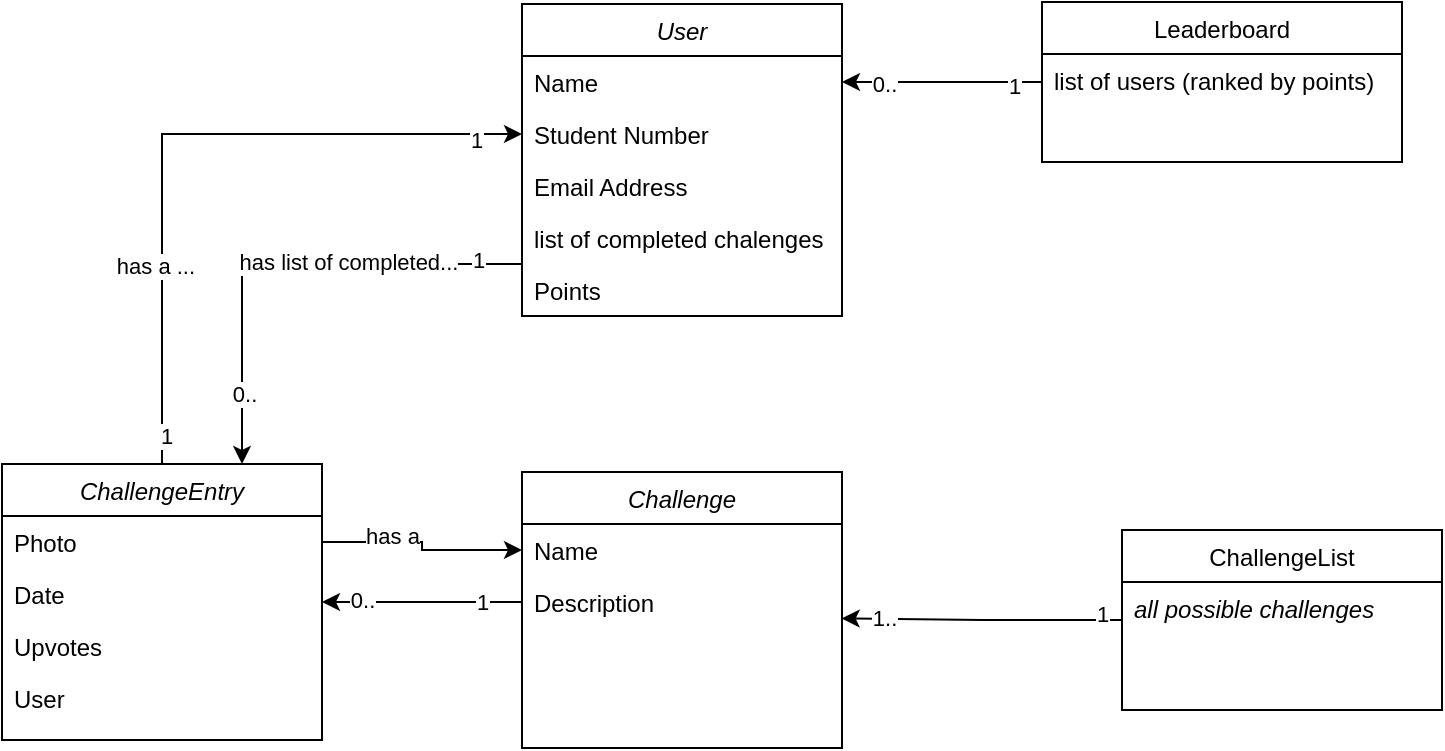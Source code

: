 <mxfile version="14.6.10" type="device"><diagram id="C5RBs43oDa-KdzZeNtuy" name="Page-1"><mxGraphModel dx="1587" dy="362" grid="1" gridSize="10" guides="1" tooltips="1" connect="1" arrows="1" fold="1" page="1" pageScale="1" pageWidth="827" pageHeight="1169" math="0" shadow="0"><root><mxCell id="WIyWlLk6GJQsqaUBKTNV-0"/><mxCell id="WIyWlLk6GJQsqaUBKTNV-1" parent="WIyWlLk6GJQsqaUBKTNV-0"/><mxCell id="53NBRRKf8l8VTuDghC8k-7" style="edgeStyle=orthogonalEdgeStyle;rounded=0;orthogonalLoop=1;jettySize=auto;html=1;entryX=0.75;entryY=0;entryDx=0;entryDy=0;" edge="1" parent="WIyWlLk6GJQsqaUBKTNV-1" source="zkfFHV4jXpPFQw0GAbJ--0" target="53NBRRKf8l8VTuDghC8k-12"><mxGeometry relative="1" as="geometry"><Array as="points"><mxPoint x="80" y="250"/></Array></mxGeometry></mxCell><mxCell id="53NBRRKf8l8VTuDghC8k-8" value="has list of completed..." style="edgeLabel;html=1;align=center;verticalAlign=middle;resizable=0;points=[];" vertex="1" connectable="0" parent="53NBRRKf8l8VTuDghC8k-7"><mxGeometry x="-0.27" y="-1" relative="1" as="geometry"><mxPoint as="offset"/></mxGeometry></mxCell><mxCell id="53NBRRKf8l8VTuDghC8k-9" value="1" style="edgeLabel;html=1;align=center;verticalAlign=middle;resizable=0;points=[];" vertex="1" connectable="0" parent="53NBRRKf8l8VTuDghC8k-7"><mxGeometry x="-0.813" y="-2" relative="1" as="geometry"><mxPoint as="offset"/></mxGeometry></mxCell><mxCell id="53NBRRKf8l8VTuDghC8k-10" value="0.." style="edgeLabel;html=1;align=center;verticalAlign=middle;resizable=0;points=[];" vertex="1" connectable="0" parent="53NBRRKf8l8VTuDghC8k-7"><mxGeometry x="0.709" y="1" relative="1" as="geometry"><mxPoint as="offset"/></mxGeometry></mxCell><mxCell id="zkfFHV4jXpPFQw0GAbJ--0" value="User" style="swimlane;fontStyle=2;align=center;verticalAlign=top;childLayout=stackLayout;horizontal=1;startSize=26;horizontalStack=0;resizeParent=1;resizeLast=0;collapsible=1;marginBottom=0;rounded=0;shadow=0;strokeWidth=1;" parent="WIyWlLk6GJQsqaUBKTNV-1" vertex="1"><mxGeometry x="220" y="120" width="160" height="156" as="geometry"><mxRectangle x="230" y="140" width="160" height="26" as="alternateBounds"/></mxGeometry></mxCell><mxCell id="zkfFHV4jXpPFQw0GAbJ--1" value="Name" style="text;align=left;verticalAlign=top;spacingLeft=4;spacingRight=4;overflow=hidden;rotatable=0;points=[[0,0.5],[1,0.5]];portConstraint=eastwest;" parent="zkfFHV4jXpPFQw0GAbJ--0" vertex="1"><mxGeometry y="26" width="160" height="26" as="geometry"/></mxCell><mxCell id="zkfFHV4jXpPFQw0GAbJ--2" value="Student Number" style="text;align=left;verticalAlign=top;spacingLeft=4;spacingRight=4;overflow=hidden;rotatable=0;points=[[0,0.5],[1,0.5]];portConstraint=eastwest;rounded=0;shadow=0;html=0;" parent="zkfFHV4jXpPFQw0GAbJ--0" vertex="1"><mxGeometry y="52" width="160" height="26" as="geometry"/></mxCell><mxCell id="zkfFHV4jXpPFQw0GAbJ--3" value="Email Address" style="text;align=left;verticalAlign=top;spacingLeft=4;spacingRight=4;overflow=hidden;rotatable=0;points=[[0,0.5],[1,0.5]];portConstraint=eastwest;rounded=0;shadow=0;html=0;" parent="zkfFHV4jXpPFQw0GAbJ--0" vertex="1"><mxGeometry y="78" width="160" height="26" as="geometry"/></mxCell><mxCell id="53NBRRKf8l8VTuDghC8k-29" value="list of completed chalenges" style="text;align=left;verticalAlign=top;spacingLeft=4;spacingRight=4;overflow=hidden;rotatable=0;points=[[0,0.5],[1,0.5]];portConstraint=eastwest;rounded=0;shadow=0;html=0;" vertex="1" parent="zkfFHV4jXpPFQw0GAbJ--0"><mxGeometry y="104" width="160" height="26" as="geometry"/></mxCell><mxCell id="53NBRRKf8l8VTuDghC8k-36" value="Points" style="text;align=left;verticalAlign=top;spacingLeft=4;spacingRight=4;overflow=hidden;rotatable=0;points=[[0,0.5],[1,0.5]];portConstraint=eastwest;rounded=0;shadow=0;html=0;" vertex="1" parent="zkfFHV4jXpPFQw0GAbJ--0"><mxGeometry y="130" width="160" height="26" as="geometry"/></mxCell><mxCell id="53NBRRKf8l8VTuDghC8k-18" style="edgeStyle=orthogonalEdgeStyle;rounded=0;orthogonalLoop=1;jettySize=auto;html=1;entryX=0.999;entryY=0.815;entryDx=0;entryDy=0;entryPerimeter=0;" edge="1" parent="WIyWlLk6GJQsqaUBKTNV-1" source="zkfFHV4jXpPFQw0GAbJ--17" target="53NBRRKf8l8VTuDghC8k-2"><mxGeometry relative="1" as="geometry"/></mxCell><mxCell id="53NBRRKf8l8VTuDghC8k-23" value="1.." style="edgeLabel;html=1;align=center;verticalAlign=middle;resizable=0;points=[];" vertex="1" connectable="0" parent="53NBRRKf8l8VTuDghC8k-18"><mxGeometry x="0.796" relative="1" as="geometry"><mxPoint x="6" as="offset"/></mxGeometry></mxCell><mxCell id="53NBRRKf8l8VTuDghC8k-24" value="1" style="edgeLabel;html=1;align=center;verticalAlign=middle;resizable=0;points=[];" vertex="1" connectable="0" parent="53NBRRKf8l8VTuDghC8k-18"><mxGeometry x="-0.861" y="-3" relative="1" as="geometry"><mxPoint as="offset"/></mxGeometry></mxCell><mxCell id="zkfFHV4jXpPFQw0GAbJ--17" value="ChallengeList" style="swimlane;fontStyle=0;align=center;verticalAlign=top;childLayout=stackLayout;horizontal=1;startSize=26;horizontalStack=0;resizeParent=1;resizeLast=0;collapsible=1;marginBottom=0;rounded=0;shadow=0;strokeWidth=1;" parent="WIyWlLk6GJQsqaUBKTNV-1" vertex="1"><mxGeometry x="520" y="383" width="160" height="90" as="geometry"><mxRectangle x="550" y="140" width="160" height="26" as="alternateBounds"/></mxGeometry></mxCell><mxCell id="zkfFHV4jXpPFQw0GAbJ--18" value="all possible challenges" style="text;align=left;verticalAlign=top;spacingLeft=4;spacingRight=4;overflow=hidden;rotatable=0;points=[[0,0.5],[1,0.5]];portConstraint=eastwest;fontStyle=2" parent="zkfFHV4jXpPFQw0GAbJ--17" vertex="1"><mxGeometry y="26" width="160" height="26" as="geometry"/></mxCell><mxCell id="53NBRRKf8l8VTuDghC8k-0" value="Challenge" style="swimlane;fontStyle=2;align=center;verticalAlign=top;childLayout=stackLayout;horizontal=1;startSize=26;horizontalStack=0;resizeParent=1;resizeLast=0;collapsible=1;marginBottom=0;rounded=0;shadow=0;strokeWidth=1;" vertex="1" parent="WIyWlLk6GJQsqaUBKTNV-1"><mxGeometry x="220" y="354" width="160" height="138" as="geometry"><mxRectangle x="230" y="140" width="160" height="26" as="alternateBounds"/></mxGeometry></mxCell><mxCell id="53NBRRKf8l8VTuDghC8k-1" value="Name" style="text;align=left;verticalAlign=top;spacingLeft=4;spacingRight=4;overflow=hidden;rotatable=0;points=[[0,0.5],[1,0.5]];portConstraint=eastwest;" vertex="1" parent="53NBRRKf8l8VTuDghC8k-0"><mxGeometry y="26" width="160" height="26" as="geometry"/></mxCell><mxCell id="53NBRRKf8l8VTuDghC8k-2" value="Description" style="text;align=left;verticalAlign=top;spacingLeft=4;spacingRight=4;overflow=hidden;rotatable=0;points=[[0,0.5],[1,0.5]];portConstraint=eastwest;rounded=0;shadow=0;html=0;" vertex="1" parent="53NBRRKf8l8VTuDghC8k-0"><mxGeometry y="52" width="160" height="26" as="geometry"/></mxCell><mxCell id="53NBRRKf8l8VTuDghC8k-11" style="edgeStyle=orthogonalEdgeStyle;rounded=0;orthogonalLoop=1;jettySize=auto;html=1;" edge="1" parent="WIyWlLk6GJQsqaUBKTNV-1" source="53NBRRKf8l8VTuDghC8k-2" target="53NBRRKf8l8VTuDghC8k-12"><mxGeometry relative="1" as="geometry"><mxPoint x="120" y="415" as="targetPoint"/><Array as="points"><mxPoint x="160" y="419"/><mxPoint x="160" y="419"/></Array></mxGeometry></mxCell><mxCell id="53NBRRKf8l8VTuDghC8k-25" value="1" style="edgeLabel;html=1;align=center;verticalAlign=middle;resizable=0;points=[];" vertex="1" connectable="0" parent="53NBRRKf8l8VTuDghC8k-11"><mxGeometry x="-0.838" relative="1" as="geometry"><mxPoint x="-12" as="offset"/></mxGeometry></mxCell><mxCell id="53NBRRKf8l8VTuDghC8k-26" value="0.." style="edgeLabel;html=1;align=center;verticalAlign=middle;resizable=0;points=[];" vertex="1" connectable="0" parent="53NBRRKf8l8VTuDghC8k-11"><mxGeometry x="0.7" y="-1" relative="1" as="geometry"><mxPoint x="5" as="offset"/></mxGeometry></mxCell><mxCell id="53NBRRKf8l8VTuDghC8k-19" style="edgeStyle=orthogonalEdgeStyle;rounded=0;orthogonalLoop=1;jettySize=auto;html=1;entryX=0;entryY=0.5;entryDx=0;entryDy=0;" edge="1" parent="WIyWlLk6GJQsqaUBKTNV-1" source="53NBRRKf8l8VTuDghC8k-12" target="zkfFHV4jXpPFQw0GAbJ--2"><mxGeometry relative="1" as="geometry"/></mxCell><mxCell id="53NBRRKf8l8VTuDghC8k-20" value="has a ...&amp;nbsp;" style="edgeLabel;html=1;align=center;verticalAlign=middle;resizable=0;points=[];" vertex="1" connectable="0" parent="53NBRRKf8l8VTuDghC8k-19"><mxGeometry x="-0.424" y="2" relative="1" as="geometry"><mxPoint as="offset"/></mxGeometry></mxCell><mxCell id="53NBRRKf8l8VTuDghC8k-38" value="1" style="edgeLabel;html=1;align=center;verticalAlign=middle;resizable=0;points=[];" vertex="1" connectable="0" parent="53NBRRKf8l8VTuDghC8k-19"><mxGeometry x="-0.919" y="-2" relative="1" as="geometry"><mxPoint as="offset"/></mxGeometry></mxCell><mxCell id="53NBRRKf8l8VTuDghC8k-39" value="1" style="edgeLabel;html=1;align=center;verticalAlign=middle;resizable=0;points=[];" vertex="1" connectable="0" parent="53NBRRKf8l8VTuDghC8k-19"><mxGeometry x="0.863" y="-3" relative="1" as="geometry"><mxPoint as="offset"/></mxGeometry></mxCell><mxCell id="53NBRRKf8l8VTuDghC8k-12" value="ChallengeEntry" style="swimlane;fontStyle=2;align=center;verticalAlign=top;childLayout=stackLayout;horizontal=1;startSize=26;horizontalStack=0;resizeParent=1;resizeLast=0;collapsible=1;marginBottom=0;rounded=0;shadow=0;strokeWidth=1;" vertex="1" parent="WIyWlLk6GJQsqaUBKTNV-1"><mxGeometry x="-40" y="350" width="160" height="138" as="geometry"><mxRectangle x="230" y="140" width="160" height="26" as="alternateBounds"/></mxGeometry></mxCell><mxCell id="53NBRRKf8l8VTuDghC8k-14" value="Photo" style="text;align=left;verticalAlign=top;spacingLeft=4;spacingRight=4;overflow=hidden;rotatable=0;points=[[0,0.5],[1,0.5]];portConstraint=eastwest;rounded=0;shadow=0;html=0;" vertex="1" parent="53NBRRKf8l8VTuDghC8k-12"><mxGeometry y="26" width="160" height="26" as="geometry"/></mxCell><mxCell id="53NBRRKf8l8VTuDghC8k-15" value="Date" style="text;align=left;verticalAlign=top;spacingLeft=4;spacingRight=4;overflow=hidden;rotatable=0;points=[[0,0.5],[1,0.5]];portConstraint=eastwest;rounded=0;shadow=0;html=0;" vertex="1" parent="53NBRRKf8l8VTuDghC8k-12"><mxGeometry y="52" width="160" height="26" as="geometry"/></mxCell><mxCell id="53NBRRKf8l8VTuDghC8k-27" value="Upvotes" style="text;align=left;verticalAlign=top;spacingLeft=4;spacingRight=4;overflow=hidden;rotatable=0;points=[[0,0.5],[1,0.5]];portConstraint=eastwest;rounded=0;shadow=0;html=0;" vertex="1" parent="53NBRRKf8l8VTuDghC8k-12"><mxGeometry y="78" width="160" height="26" as="geometry"/></mxCell><mxCell id="53NBRRKf8l8VTuDghC8k-28" value="User" style="text;align=left;verticalAlign=top;spacingLeft=4;spacingRight=4;overflow=hidden;rotatable=0;points=[[0,0.5],[1,0.5]];portConstraint=eastwest;rounded=0;shadow=0;html=0;" vertex="1" parent="53NBRRKf8l8VTuDghC8k-12"><mxGeometry y="104" width="160" height="26" as="geometry"/></mxCell><mxCell id="53NBRRKf8l8VTuDghC8k-37" style="edgeStyle=orthogonalEdgeStyle;rounded=0;orthogonalLoop=1;jettySize=auto;html=1;entryX=1;entryY=0.5;entryDx=0;entryDy=0;" edge="1" parent="WIyWlLk6GJQsqaUBKTNV-1" source="53NBRRKf8l8VTuDghC8k-31" target="zkfFHV4jXpPFQw0GAbJ--1"><mxGeometry relative="1" as="geometry"/></mxCell><mxCell id="53NBRRKf8l8VTuDghC8k-40" value="1" style="edgeLabel;html=1;align=center;verticalAlign=middle;resizable=0;points=[];" vertex="1" connectable="0" parent="53NBRRKf8l8VTuDghC8k-37"><mxGeometry x="-0.708" y="2" relative="1" as="geometry"><mxPoint as="offset"/></mxGeometry></mxCell><mxCell id="53NBRRKf8l8VTuDghC8k-41" value="0.." style="edgeLabel;html=1;align=center;verticalAlign=middle;resizable=0;points=[];" vertex="1" connectable="0" parent="53NBRRKf8l8VTuDghC8k-37"><mxGeometry x="0.732" y="4" relative="1" as="geometry"><mxPoint x="7" y="-3" as="offset"/></mxGeometry></mxCell><mxCell id="53NBRRKf8l8VTuDghC8k-31" value="Leaderboard" style="swimlane;fontStyle=0;align=center;verticalAlign=top;childLayout=stackLayout;horizontal=1;startSize=26;horizontalStack=0;resizeParent=1;resizeLast=0;collapsible=1;marginBottom=0;rounded=0;shadow=0;strokeWidth=1;" vertex="1" parent="WIyWlLk6GJQsqaUBKTNV-1"><mxGeometry x="480" y="119" width="180" height="80" as="geometry"><mxRectangle x="230" y="140" width="160" height="26" as="alternateBounds"/></mxGeometry></mxCell><mxCell id="53NBRRKf8l8VTuDghC8k-35" value="list of users (ranked by points)" style="text;align=left;verticalAlign=top;spacingLeft=4;spacingRight=4;overflow=hidden;rotatable=0;points=[[0,0.5],[1,0.5]];portConstraint=eastwest;rounded=0;shadow=0;html=0;" vertex="1" parent="53NBRRKf8l8VTuDghC8k-31"><mxGeometry y="26" width="180" height="26" as="geometry"/></mxCell><mxCell id="53NBRRKf8l8VTuDghC8k-42" style="edgeStyle=orthogonalEdgeStyle;rounded=0;orthogonalLoop=1;jettySize=auto;html=1;" edge="1" parent="WIyWlLk6GJQsqaUBKTNV-1" source="53NBRRKf8l8VTuDghC8k-14" target="53NBRRKf8l8VTuDghC8k-1"><mxGeometry relative="1" as="geometry"/></mxCell><mxCell id="53NBRRKf8l8VTuDghC8k-43" value="has a" style="edgeLabel;html=1;align=center;verticalAlign=middle;resizable=0;points=[];" vertex="1" connectable="0" parent="53NBRRKf8l8VTuDghC8k-42"><mxGeometry x="-0.327" y="3" relative="1" as="geometry"><mxPoint as="offset"/></mxGeometry></mxCell></root></mxGraphModel></diagram></mxfile>